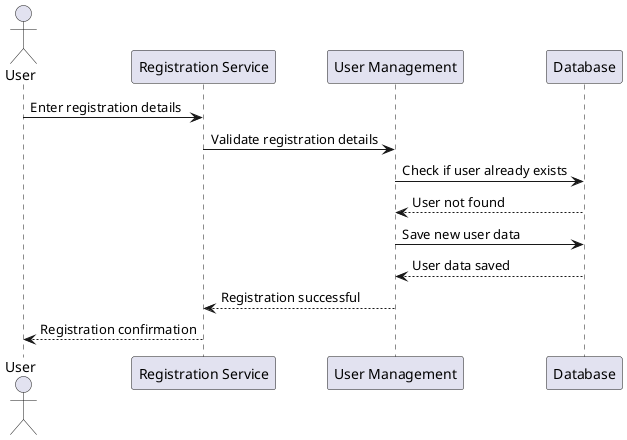 @startuml
actor User as U
participant "Registration Service" as RS
participant "User Management" as UM
participant "Database" as DB

U -> RS: Enter registration details
RS -> UM: Validate registration details
UM -> DB: Check if user already exists
DB --> UM: User not found
UM -> DB: Save new user data
DB --> UM: User data saved
UM --> RS: Registration successful
RS --> U: Registration confirmation
@enduml

